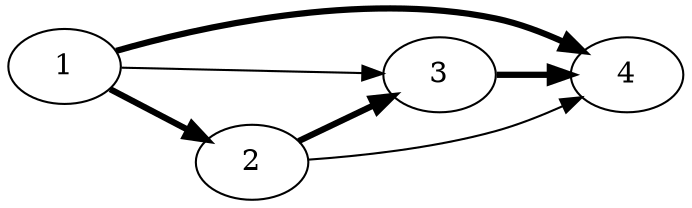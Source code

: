 digraph G {
	rankdir = "LR";
	1 -> 4 [ penwidth = 3 ]
	1 -> 3
	1 -> 2 [ penwidth = 3 ]
	2 -> 4
	2 -> 3 [ penwidth = 3 ]
	3 -> 4 [ penwidth = 3 ]
}
